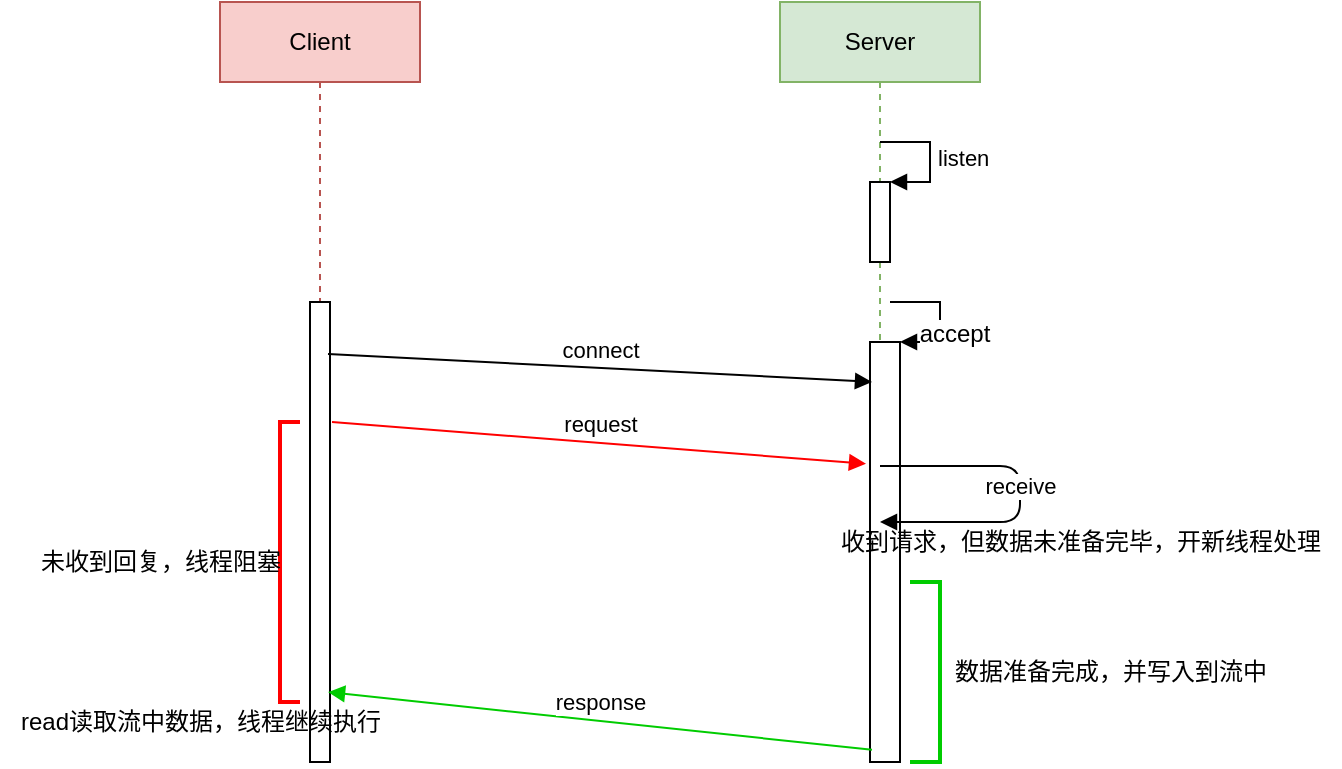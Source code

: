 <mxfile version="12.8.8" type="github">
  <diagram id="sfcnje_oKJfqM-PHsMB0" name="Page-1">
    <mxGraphModel dx="1412" dy="851" grid="1" gridSize="10" guides="1" tooltips="1" connect="1" arrows="1" fold="1" page="1" pageScale="1" pageWidth="850" pageHeight="1100" math="0" shadow="0">
      <root>
        <mxCell id="0" />
        <mxCell id="1" parent="0" />
        <mxCell id="_8DgfpnB7QlrPQuF8WHE-1" value="Client" style="shape=umlLifeline;perimeter=lifelinePerimeter;whiteSpace=wrap;html=1;container=1;collapsible=0;recursiveResize=0;outlineConnect=0;fillColor=#f8cecc;strokeColor=#b85450;" parent="1" vertex="1">
          <mxGeometry x="120" y="40" width="100" height="380" as="geometry" />
        </mxCell>
        <mxCell id="_8DgfpnB7QlrPQuF8WHE-7" value="" style="html=1;points=[];perimeter=orthogonalPerimeter;" parent="_8DgfpnB7QlrPQuF8WHE-1" vertex="1">
          <mxGeometry x="45" y="150" width="10" height="230" as="geometry" />
        </mxCell>
        <mxCell id="_8DgfpnB7QlrPQuF8WHE-24" value="" style="strokeWidth=2;html=1;shape=mxgraph.flowchart.annotation_1;align=left;pointerEvents=1;fillColor=#f8cecc;strokeColor=#FF0000;" parent="_8DgfpnB7QlrPQuF8WHE-1" vertex="1">
          <mxGeometry x="30" y="210" width="10" height="140" as="geometry" />
        </mxCell>
        <mxCell id="_8DgfpnB7QlrPQuF8WHE-2" value="Server" style="shape=umlLifeline;perimeter=lifelinePerimeter;whiteSpace=wrap;html=1;container=1;collapsible=0;recursiveResize=0;outlineConnect=0;fillColor=#d5e8d4;strokeColor=#82b366;" parent="1" vertex="1">
          <mxGeometry x="400" y="40" width="100" height="380" as="geometry" />
        </mxCell>
        <mxCell id="_8DgfpnB7QlrPQuF8WHE-3" value="" style="html=1;points=[];perimeter=orthogonalPerimeter;" parent="_8DgfpnB7QlrPQuF8WHE-2" vertex="1">
          <mxGeometry x="45" y="90" width="10" height="40" as="geometry" />
        </mxCell>
        <mxCell id="_8DgfpnB7QlrPQuF8WHE-4" value="listen" style="edgeStyle=orthogonalEdgeStyle;html=1;align=left;spacingLeft=2;endArrow=block;rounded=0;entryX=1;entryY=0;" parent="_8DgfpnB7QlrPQuF8WHE-2" target="_8DgfpnB7QlrPQuF8WHE-3" edge="1">
          <mxGeometry relative="1" as="geometry">
            <mxPoint x="50" y="70" as="sourcePoint" />
            <Array as="points">
              <mxPoint x="75" y="70" />
            </Array>
          </mxGeometry>
        </mxCell>
        <mxCell id="_8DgfpnB7QlrPQuF8WHE-11" value="" style="edgeStyle=orthogonalEdgeStyle;html=1;align=left;spacingLeft=2;endArrow=block;rounded=0;entryX=1;entryY=0;" parent="_8DgfpnB7QlrPQuF8WHE-2" target="_8DgfpnB7QlrPQuF8WHE-10" edge="1">
          <mxGeometry relative="1" as="geometry">
            <mxPoint x="55" y="150" as="sourcePoint" />
            <Array as="points">
              <mxPoint x="80" y="150" />
            </Array>
          </mxGeometry>
        </mxCell>
        <mxCell id="_8DgfpnB7QlrPQuF8WHE-14" value="accept" style="text;html=1;align=center;verticalAlign=middle;resizable=0;points=[];labelBackgroundColor=#ffffff;" parent="_8DgfpnB7QlrPQuF8WHE-11" vertex="1" connectable="0">
          <mxGeometry x="-0.286" y="-8" relative="1" as="geometry">
            <mxPoint x="9" y="8" as="offset" />
          </mxGeometry>
        </mxCell>
        <mxCell id="_8DgfpnB7QlrPQuF8WHE-10" value="" style="html=1;points=[];perimeter=orthogonalPerimeter;" parent="_8DgfpnB7QlrPQuF8WHE-2" vertex="1">
          <mxGeometry x="45" y="170" width="15" height="210" as="geometry" />
        </mxCell>
        <mxCell id="_8DgfpnB7QlrPQuF8WHE-12" value="connect" style="html=1;verticalAlign=bottom;endArrow=block;exitX=0.9;exitY=0.113;exitDx=0;exitDy=0;exitPerimeter=0;entryX=0.067;entryY=0.095;entryDx=0;entryDy=0;entryPerimeter=0;" parent="1" source="_8DgfpnB7QlrPQuF8WHE-7" target="_8DgfpnB7QlrPQuF8WHE-10" edge="1">
          <mxGeometry width="80" relative="1" as="geometry">
            <mxPoint x="174" y="179.04" as="sourcePoint" />
            <mxPoint x="450" y="220" as="targetPoint" />
          </mxGeometry>
        </mxCell>
        <mxCell id="_8DgfpnB7QlrPQuF8WHE-20" value="request" style="html=1;verticalAlign=bottom;endArrow=block;entryX=-0.133;entryY=0.29;entryDx=0;entryDy=0;entryPerimeter=0;strokeColor=#FF0000;" parent="1" target="_8DgfpnB7QlrPQuF8WHE-10" edge="1">
          <mxGeometry width="80" relative="1" as="geometry">
            <mxPoint x="176" y="250" as="sourcePoint" />
            <mxPoint x="446" y="271.04" as="targetPoint" />
          </mxGeometry>
        </mxCell>
        <mxCell id="_8DgfpnB7QlrPQuF8WHE-21" value="receive" style="html=1;verticalAlign=bottom;endArrow=block;" parent="1" source="_8DgfpnB7QlrPQuF8WHE-2" target="_8DgfpnB7QlrPQuF8WHE-2" edge="1">
          <mxGeometry x="0.047" width="80" relative="1" as="geometry">
            <mxPoint x="380" y="430" as="sourcePoint" />
            <mxPoint x="510" y="320" as="targetPoint" />
            <Array as="points">
              <mxPoint x="520" y="272" />
              <mxPoint x="520" y="300" />
            </Array>
            <mxPoint y="1" as="offset" />
          </mxGeometry>
        </mxCell>
        <mxCell id="_8DgfpnB7QlrPQuF8WHE-22" value="收到请求，但数据未准备完毕，开新线程处理" style="text;html=1;align=center;verticalAlign=middle;resizable=0;points=[];autosize=1;" parent="1" vertex="1">
          <mxGeometry x="420" y="300" width="260" height="20" as="geometry" />
        </mxCell>
        <mxCell id="_8DgfpnB7QlrPQuF8WHE-26" value="未收到回复，线程阻塞" style="text;html=1;align=center;verticalAlign=middle;resizable=0;points=[];autosize=1;" parent="1" vertex="1">
          <mxGeometry x="20" y="310" width="140" height="20" as="geometry" />
        </mxCell>
        <mxCell id="_8DgfpnB7QlrPQuF8WHE-27" value="response" style="html=1;verticalAlign=bottom;endArrow=block;entryX=0.9;entryY=0.848;entryDx=0;entryDy=0;entryPerimeter=0;strokeColor=#00CC00;exitX=0.067;exitY=0.971;exitDx=0;exitDy=0;exitPerimeter=0;" parent="1" source="_8DgfpnB7QlrPQuF8WHE-10" target="_8DgfpnB7QlrPQuF8WHE-7" edge="1">
          <mxGeometry width="80" relative="1" as="geometry">
            <mxPoint x="440" y="390" as="sourcePoint" />
            <mxPoint x="400" y="500" as="targetPoint" />
          </mxGeometry>
        </mxCell>
        <mxCell id="_8DgfpnB7QlrPQuF8WHE-29" value="数据准备完成，并写入到流中" style="text;html=1;align=center;verticalAlign=middle;resizable=0;points=[];autosize=1;" parent="1" vertex="1">
          <mxGeometry x="480" y="365" width="170" height="20" as="geometry" />
        </mxCell>
        <mxCell id="_8DgfpnB7QlrPQuF8WHE-30" value="read读取流中数据，线程继续执行" style="text;html=1;align=center;verticalAlign=middle;resizable=0;points=[];autosize=1;" parent="1" vertex="1">
          <mxGeometry x="10" y="390" width="200" height="20" as="geometry" />
        </mxCell>
        <mxCell id="_8DgfpnB7QlrPQuF8WHE-35" value="" style="strokeWidth=2;html=1;shape=mxgraph.flowchart.annotation_1;align=left;pointerEvents=1;direction=west;strokeColor=#00CC00;" parent="1" vertex="1">
          <mxGeometry x="465" y="330" width="15" height="90" as="geometry" />
        </mxCell>
      </root>
    </mxGraphModel>
  </diagram>
</mxfile>
